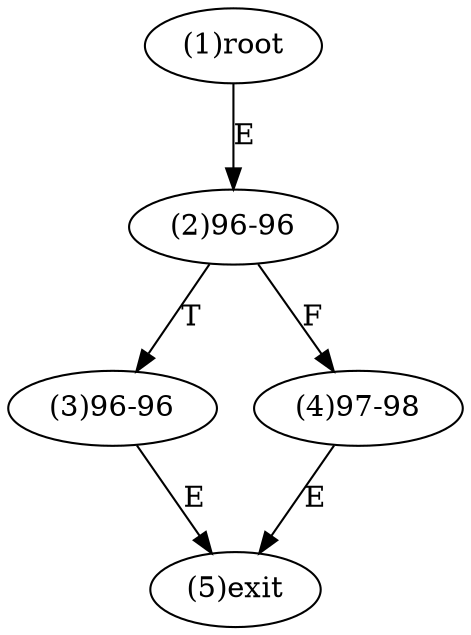 digraph "" { 
1[ label="(1)root"];
2[ label="(2)96-96"];
3[ label="(3)96-96"];
4[ label="(4)97-98"];
5[ label="(5)exit"];
1->2[ label="E"];
2->4[ label="F"];
2->3[ label="T"];
3->5[ label="E"];
4->5[ label="E"];
}